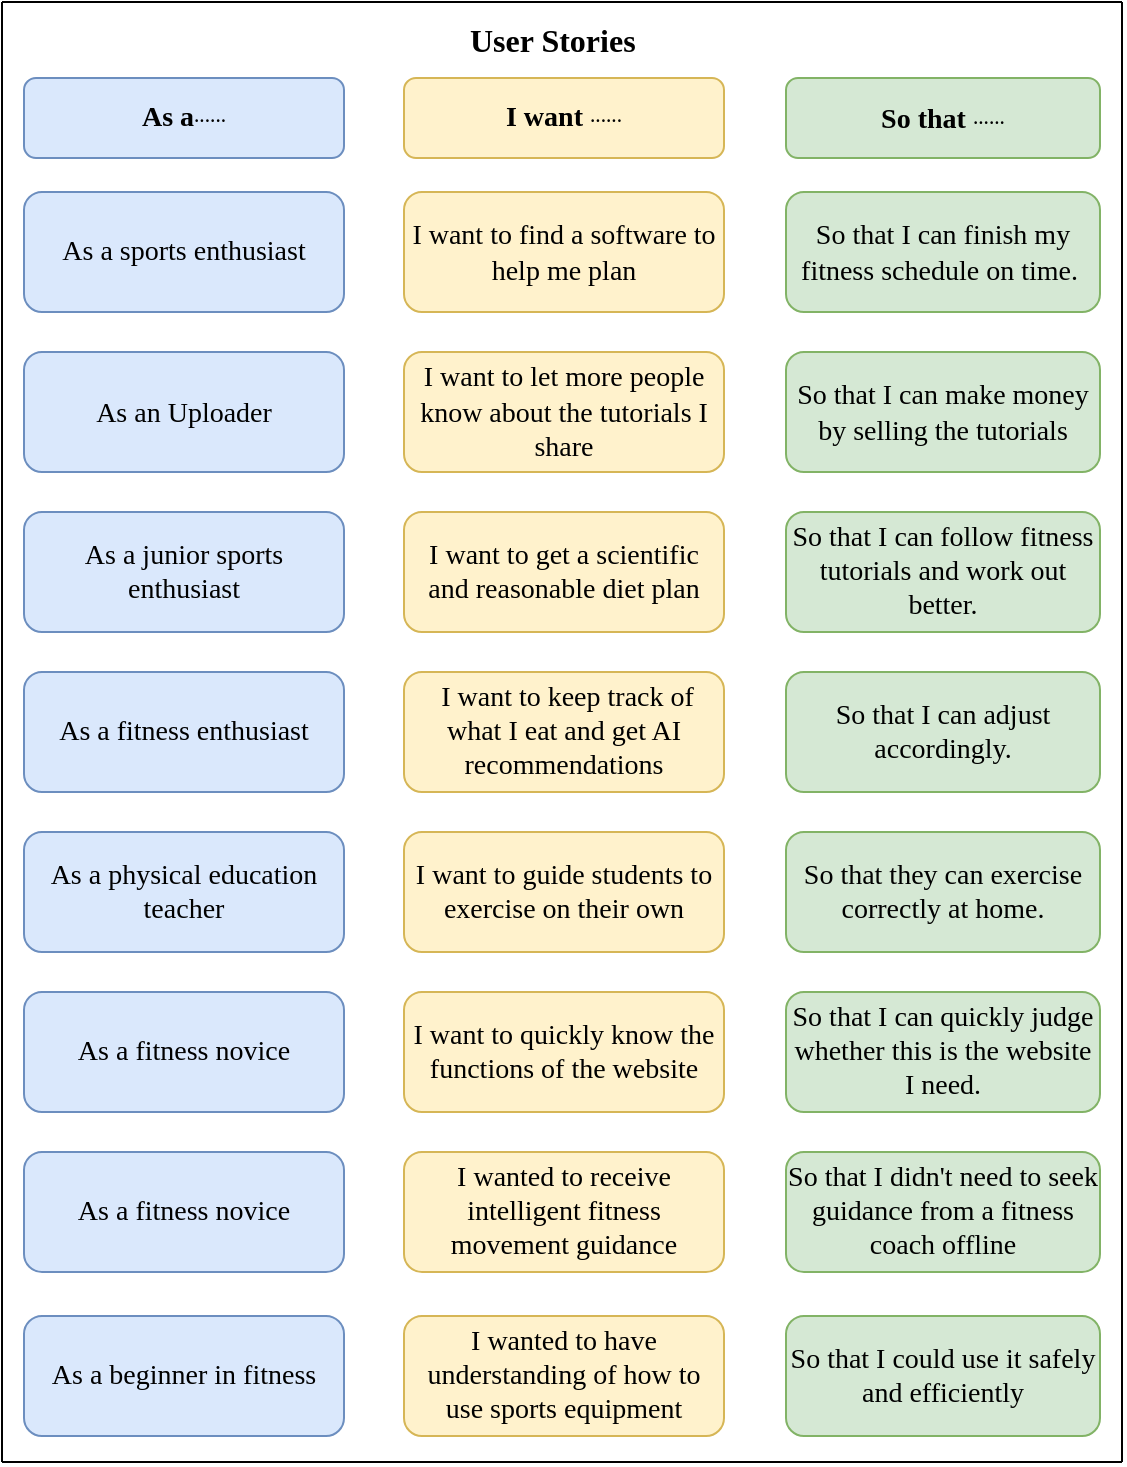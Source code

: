 <mxfile version="24.7.17">
  <diagram name="第 1 页" id="MnPvbFZmLSCmibyHQgyS">
    <mxGraphModel dx="533" dy="927" grid="1" gridSize="10" guides="1" tooltips="1" connect="1" arrows="1" fold="1" page="1" pageScale="1" pageWidth="827" pageHeight="1169" math="0" shadow="0">
      <root>
        <mxCell id="0" />
        <mxCell id="1" parent="0" />
        <mxCell id="M2-GrQPkXwUdI-zRppql-27" value="&lt;p class=&quot;MsoNormal&quot;&gt;&lt;span style=&quot;font-family: &amp;quot;Comic Sans MS&amp;quot;; font-size: 14px;&quot;&gt;As a sports enthusiast&lt;/span&gt;&lt;br&gt;&lt;/p&gt;" style="rounded=1;whiteSpace=wrap;html=1;fillColor=#dae8fc;strokeColor=#6c8ebf;" parent="1" vertex="1">
          <mxGeometry x="871" y="355" width="160" height="60" as="geometry" />
        </mxCell>
        <mxCell id="M2-GrQPkXwUdI-zRppql-28" value="&lt;p class=&quot;MsoNormal&quot;&gt;&lt;span style=&quot;font-size: 10.5pt;&quot;&gt;&lt;font face=&quot;Comic Sans MS&quot;&gt;As an Uploader&lt;/font&gt;&lt;/span&gt;&lt;/p&gt;" style="rounded=1;whiteSpace=wrap;html=1;fillColor=#dae8fc;strokeColor=#6c8ebf;" parent="1" vertex="1">
          <mxGeometry x="871" y="435" width="160" height="60" as="geometry" />
        </mxCell>
        <mxCell id="M2-GrQPkXwUdI-zRppql-29" value="&lt;font style=&quot;font-size: 14px;&quot; face=&quot;Comic Sans MS&quot;&gt;As a fitness enthusiast&lt;/font&gt;" style="rounded=1;whiteSpace=wrap;html=1;fillColor=#dae8fc;strokeColor=#6c8ebf;" parent="1" vertex="1">
          <mxGeometry x="871" y="595" width="160" height="60" as="geometry" />
        </mxCell>
        <mxCell id="M2-GrQPkXwUdI-zRppql-30" value="&lt;font style=&quot;font-size: 14px;&quot; face=&quot;Comic Sans MS&quot;&gt;As a junior sports enthusiast&lt;/font&gt;" style="rounded=1;whiteSpace=wrap;html=1;fillColor=#dae8fc;strokeColor=#6c8ebf;" parent="1" vertex="1">
          <mxGeometry x="871" y="515" width="160" height="60" as="geometry" />
        </mxCell>
        <mxCell id="M2-GrQPkXwUdI-zRppql-31" value="&lt;font face=&quot;Comic Sans MS&quot; style=&quot;font-size: 14px;&quot;&gt;As a fitness novice&lt;/font&gt;" style="rounded=1;whiteSpace=wrap;html=1;fillColor=#dae8fc;strokeColor=#6c8ebf;" parent="1" vertex="1">
          <mxGeometry x="871" y="755" width="160" height="60" as="geometry" />
        </mxCell>
        <mxCell id="M2-GrQPkXwUdI-zRppql-32" value="As a fitness novice" style="rounded=1;whiteSpace=wrap;html=1;fillColor=#dae8fc;strokeColor=#6c8ebf;fontSize=14;fontFamily=Comic Sans MS;" parent="1" vertex="1">
          <mxGeometry x="871" y="835" width="160" height="60" as="geometry" />
        </mxCell>
        <mxCell id="M2-GrQPkXwUdI-zRppql-33" value="&lt;font style=&quot;font-size: 14px;&quot; face=&quot;Comic Sans MS&quot;&gt;As a physical education teacher&lt;/font&gt;" style="rounded=1;whiteSpace=wrap;html=1;fillColor=#dae8fc;strokeColor=#6c8ebf;" parent="1" vertex="1">
          <mxGeometry x="871" y="675" width="160" height="60" as="geometry" />
        </mxCell>
        <mxCell id="M2-GrQPkXwUdI-zRppql-34" value="As a beginner in fitness" style="rounded=1;whiteSpace=wrap;html=1;fillColor=#dae8fc;strokeColor=#6c8ebf;fontSize=14;fontFamily=Comic Sans MS;" parent="1" vertex="1">
          <mxGeometry x="871" y="917" width="160" height="60" as="geometry" />
        </mxCell>
        <mxCell id="M2-GrQPkXwUdI-zRppql-35" value="&lt;p class=&quot;MsoNormal&quot;&gt;&lt;span style=&quot;font-size: 10.5pt;&quot;&gt;&lt;font face=&quot;Comic Sans MS&quot;&gt;I want to find a software to help me plan&lt;/font&gt;&lt;/span&gt;&lt;/p&gt;" style="rounded=1;whiteSpace=wrap;html=1;fillColor=#fff2cc;strokeColor=#d6b656;" parent="1" vertex="1">
          <mxGeometry x="1061" y="355" width="160" height="60" as="geometry" />
        </mxCell>
        <mxCell id="M2-GrQPkXwUdI-zRppql-36" value="&lt;p class=&quot;MsoNormal&quot;&gt;&lt;span style=&quot;font-size: 10.5pt;&quot;&gt;&lt;font face=&quot;Comic Sans MS&quot;&gt;I want to let more people know about the tutorials I share&lt;/font&gt;&lt;/span&gt;&lt;/p&gt;" style="rounded=1;whiteSpace=wrap;html=1;fillColor=#fff2cc;strokeColor=#d6b656;" parent="1" vertex="1">
          <mxGeometry x="1061" y="435" width="160" height="60" as="geometry" />
        </mxCell>
        <mxCell id="M2-GrQPkXwUdI-zRppql-37" value="&lt;font style=&quot;font-size: 14px;&quot; face=&quot;Comic Sans MS&quot;&gt;&amp;nbsp;I want to keep track of what I eat and get AI recommendations&lt;/font&gt;" style="rounded=1;whiteSpace=wrap;html=1;fillColor=#fff2cc;strokeColor=#d6b656;" parent="1" vertex="1">
          <mxGeometry x="1061" y="595" width="160" height="60" as="geometry" />
        </mxCell>
        <mxCell id="M2-GrQPkXwUdI-zRppql-38" value="&lt;font style=&quot;font-size: 14px;&quot; face=&quot;Comic Sans MS&quot;&gt;I want to get a scientific and reasonable diet plan&lt;/font&gt;" style="rounded=1;whiteSpace=wrap;html=1;fillColor=#fff2cc;strokeColor=#d6b656;" parent="1" vertex="1">
          <mxGeometry x="1061" y="515" width="160" height="60" as="geometry" />
        </mxCell>
        <mxCell id="M2-GrQPkXwUdI-zRppql-39" value="&lt;font face=&quot;Comic Sans MS&quot; style=&quot;font-size: 14px;&quot;&gt;I want to quickly know the functions of the website&lt;/font&gt;" style="rounded=1;whiteSpace=wrap;html=1;fillColor=#fff2cc;strokeColor=#d6b656;" parent="1" vertex="1">
          <mxGeometry x="1061" y="755" width="160" height="60" as="geometry" />
        </mxCell>
        <mxCell id="M2-GrQPkXwUdI-zRppql-40" value="I wanted to receive intelligent fitness movement guidance" style="rounded=1;whiteSpace=wrap;html=1;fillColor=#fff2cc;strokeColor=#d6b656;fontSize=14;fontFamily=Comic Sans MS;" parent="1" vertex="1">
          <mxGeometry x="1061" y="835" width="160" height="60" as="geometry" />
        </mxCell>
        <mxCell id="M2-GrQPkXwUdI-zRppql-41" value="&lt;font style=&quot;font-size: 14px;&quot; face=&quot;Comic Sans MS&quot;&gt;I want to guide students to exercise on their own&lt;/font&gt;" style="rounded=1;whiteSpace=wrap;html=1;fillColor=#fff2cc;strokeColor=#d6b656;" parent="1" vertex="1">
          <mxGeometry x="1061" y="675" width="160" height="60" as="geometry" />
        </mxCell>
        <mxCell id="M2-GrQPkXwUdI-zRppql-42" value="I wanted to have understanding of how to use sports equipment" style="rounded=1;whiteSpace=wrap;html=1;fillColor=#fff2cc;strokeColor=#d6b656;fontSize=14;fontFamily=Comic Sans MS;" parent="1" vertex="1">
          <mxGeometry x="1061" y="917" width="160" height="60" as="geometry" />
        </mxCell>
        <mxCell id="M2-GrQPkXwUdI-zRppql-43" value="&lt;p class=&quot;MsoNormal&quot;&gt;&lt;span style=&quot;font-size: 10.5pt;&quot;&gt;&lt;font face=&quot;Comic Sans MS&quot;&gt;So that I can finish my fitness schedule on time.&amp;nbsp;&lt;/font&gt;&lt;/span&gt;&lt;span style=&quot;mso-spacerun:&#39;yes&#39;;font-family:Calibri;mso-fareast-font-family:宋体;&lt;br/&gt;mso-bidi-font-family:&#39;Times New Roman&#39;;font-size:10.5pt;mso-font-kerning:1.0pt;&quot;&gt;&lt;/span&gt;&lt;/p&gt;" style="rounded=1;whiteSpace=wrap;html=1;fillColor=#d5e8d4;strokeColor=#82b366;" parent="1" vertex="1">
          <mxGeometry x="1252" y="355" width="157" height="60" as="geometry" />
        </mxCell>
        <mxCell id="M2-GrQPkXwUdI-zRppql-44" value="&lt;p class=&quot;MsoNormal&quot;&gt;&lt;span style=&quot;font-size: 10.5pt;&quot;&gt;&lt;font face=&quot;Comic Sans MS&quot;&gt;So that I can make money by selling the tutorials&lt;/font&gt;&lt;/span&gt;&lt;span style=&quot;mso-spacerun:&#39;yes&#39;;font-family:Calibri;mso-fareast-font-family:宋体;&lt;br/&gt;mso-bidi-font-family:&#39;Times New Roman&#39;;font-size:10.5pt;mso-font-kerning:1.0pt;&quot;&gt;&lt;/span&gt;&lt;/p&gt;" style="rounded=1;whiteSpace=wrap;html=1;fillColor=#d5e8d4;strokeColor=#82b366;" parent="1" vertex="1">
          <mxGeometry x="1252" y="435" width="157" height="60" as="geometry" />
        </mxCell>
        <mxCell id="M2-GrQPkXwUdI-zRppql-45" value="&lt;font style=&quot;font-size: 14px;&quot; face=&quot;Comic Sans MS&quot;&gt;So that I can adjust accordingly.&lt;/font&gt;" style="rounded=1;whiteSpace=wrap;html=1;fillColor=#d5e8d4;strokeColor=#82b366;" parent="1" vertex="1">
          <mxGeometry x="1252" y="595" width="157" height="60" as="geometry" />
        </mxCell>
        <mxCell id="M2-GrQPkXwUdI-zRppql-46" value="&lt;font style=&quot;font-size: 14px;&quot; face=&quot;Comic Sans MS&quot;&gt;So that I can follow fitness tutorials and work out better.&lt;/font&gt;" style="rounded=1;whiteSpace=wrap;html=1;fillColor=#d5e8d4;strokeColor=#82b366;" parent="1" vertex="1">
          <mxGeometry x="1252" y="515" width="157" height="60" as="geometry" />
        </mxCell>
        <mxCell id="M2-GrQPkXwUdI-zRppql-47" value="&lt;font face=&quot;Comic Sans MS&quot; style=&quot;font-size: 14px;&quot;&gt;So that I can quickly judge whether this is the website I need.&lt;/font&gt;" style="rounded=1;whiteSpace=wrap;html=1;fillColor=#d5e8d4;strokeColor=#82b366;" parent="1" vertex="1">
          <mxGeometry x="1252" y="755" width="157" height="60" as="geometry" />
        </mxCell>
        <mxCell id="M2-GrQPkXwUdI-zRppql-48" value="So that I didn&#39;t need to seek guidance from a fitness coach offline" style="rounded=1;whiteSpace=wrap;html=1;fillColor=#d5e8d4;strokeColor=#82b366;fontSize=14;fontFamily=Comic Sans MS;" parent="1" vertex="1">
          <mxGeometry x="1252" y="835" width="157" height="60" as="geometry" />
        </mxCell>
        <mxCell id="M2-GrQPkXwUdI-zRppql-49" value="&lt;font face=&quot;Comic Sans MS&quot; style=&quot;font-size: 14px;&quot;&gt;So that they can exercise correctly at home.&lt;/font&gt;" style="rounded=1;whiteSpace=wrap;html=1;fillColor=#d5e8d4;strokeColor=#82b366;" parent="1" vertex="1">
          <mxGeometry x="1252" y="675" width="157" height="60" as="geometry" />
        </mxCell>
        <mxCell id="M2-GrQPkXwUdI-zRppql-50" value="So that I could use it safely and efficiently" style="rounded=1;whiteSpace=wrap;html=1;fillColor=#d5e8d4;strokeColor=#82b366;fontSize=14;fontFamily=Comic Sans MS;" parent="1" vertex="1">
          <mxGeometry x="1252" y="917" width="157" height="60" as="geometry" />
        </mxCell>
        <mxCell id="M2-GrQPkXwUdI-zRppql-51" value="&lt;span style=&quot;color: rgb(0, 0, 0); font-family: &amp;quot;Comic Sans MS&amp;quot;; font-style: normal; font-variant-ligatures: normal; font-variant-caps: normal; letter-spacing: normal; orphans: 2; text-align: center; text-indent: 0px; text-transform: none; widows: 2; word-spacing: 0px; -webkit-text-stroke-width: 0px; white-space: normal; text-decoration-thickness: initial; text-decoration-style: initial; text-decoration-color: initial; float: none; display: inline !important;&quot;&gt;&lt;b style=&quot;&quot;&gt;&lt;font style=&quot;font-size: 16px;&quot;&gt;User Stories&lt;/font&gt;&lt;/b&gt;&lt;/span&gt;" style="text;whiteSpace=wrap;html=1;" parent="1" vertex="1">
          <mxGeometry x="1092" y="263" width="180" height="40" as="geometry" />
        </mxCell>
        <mxCell id="M2-GrQPkXwUdI-zRppql-52" value="&lt;p class=&quot;MsoNormal&quot;&gt;&lt;span style=&quot;font-family: &amp;quot;Comic Sans MS&amp;quot;; font-size: 14px;&quot;&gt;As a&lt;/span&gt;&lt;span style=&quot;font-family: 宋体; background-color: initial;&quot;&gt;&lt;font style=&quot;font-size: 8px;&quot;&gt;··&lt;/font&gt;&lt;/span&gt;&lt;span style=&quot;font-family: 宋体; font-size: 8px; background-color: initial;&quot;&gt;···&lt;/span&gt;&lt;span style=&quot;font-size: 8px; background-color: initial; font-family: 宋体;&quot;&gt;·&lt;/span&gt;&lt;/p&gt;&lt;p class=&quot;MsoNormal&quot;&gt;&lt;span style=&quot;mso-spacerun:&#39;yes&#39;;font-family:Calibri;mso-fareast-font-family:宋体;&lt;br/&gt;mso-bidi-font-family:&#39;Times New Roman&#39;;font-size:10.5pt;mso-font-kerning:1.0pt;&quot;&gt;&lt;/span&gt;&lt;/p&gt;" style="rounded=1;whiteSpace=wrap;html=1;fillColor=#dae8fc;strokeColor=#6c8ebf;fontStyle=1" parent="1" vertex="1">
          <mxGeometry x="871" y="298" width="160" height="40" as="geometry" />
        </mxCell>
        <mxCell id="M2-GrQPkXwUdI-zRppql-54" value="&lt;p class=&quot;MsoNormal&quot;&gt;&lt;font face=&quot;Comic Sans MS&quot;&gt;&lt;span style=&quot;font-size: 14px;&quot;&gt;I want&amp;nbsp;&lt;/span&gt;&lt;/font&gt;&lt;span style=&quot;background-color: initial; font-family: 宋体;&quot;&gt;&lt;font style=&quot;font-size: 8px;&quot;&gt;··&lt;/font&gt;&lt;/span&gt;&lt;span style=&quot;background-color: initial; font-family: 宋体; font-size: 8px;&quot;&gt;···&lt;/span&gt;&lt;span style=&quot;background-color: initial; font-size: 8px; font-family: 宋体;&quot;&gt;·&lt;/span&gt;&lt;/p&gt;" style="rounded=1;whiteSpace=wrap;html=1;fillColor=#fff2cc;strokeColor=#d6b656;fontStyle=1" parent="1" vertex="1">
          <mxGeometry x="1061" y="298" width="160" height="40" as="geometry" />
        </mxCell>
        <mxCell id="M2-GrQPkXwUdI-zRppql-55" value="&lt;p class=&quot;MsoNormal&quot;&gt;&lt;span style=&quot;font-size: 10.5pt;&quot;&gt;&lt;font face=&quot;Comic Sans MS&quot;&gt;So that&amp;nbsp;&lt;/font&gt;&lt;/span&gt;&lt;span style=&quot;mso-spacerun:&#39;yes&#39;;font-family:Calibri;mso-fareast-font-family:宋体;&lt;br/&gt;mso-bidi-font-family:&#39;Times New Roman&#39;;font-size:10.5pt;mso-font-kerning:1.0pt;&quot;&gt;&lt;/span&gt;&lt;span style=&quot;background-color: initial; font-family: 宋体;&quot;&gt;&lt;font style=&quot;font-size: 8px;&quot;&gt;··&lt;/font&gt;&lt;/span&gt;&lt;span style=&quot;background-color: initial; font-family: 宋体; font-size: 8px;&quot;&gt;···&lt;/span&gt;&lt;span style=&quot;background-color: initial; font-size: 8px; font-family: 宋体;&quot;&gt;·&lt;/span&gt;&lt;/p&gt;" style="rounded=1;whiteSpace=wrap;html=1;fillColor=#d5e8d4;strokeColor=#82b366;fontStyle=1" parent="1" vertex="1">
          <mxGeometry x="1252" y="298" width="157" height="40" as="geometry" />
        </mxCell>
        <mxCell id="-6ipvQbv79SMLH3-SUa8-1" value="" style="endArrow=none;html=1;rounded=0;" edge="1" parent="1">
          <mxGeometry width="50" height="50" relative="1" as="geometry">
            <mxPoint x="860" y="260" as="sourcePoint" />
            <mxPoint x="1420" y="260" as="targetPoint" />
          </mxGeometry>
        </mxCell>
        <mxCell id="-6ipvQbv79SMLH3-SUa8-2" value="" style="endArrow=none;html=1;rounded=0;" edge="1" parent="1">
          <mxGeometry width="50" height="50" relative="1" as="geometry">
            <mxPoint x="860" y="990" as="sourcePoint" />
            <mxPoint x="1420" y="990" as="targetPoint" />
          </mxGeometry>
        </mxCell>
        <mxCell id="-6ipvQbv79SMLH3-SUa8-3" value="" style="endArrow=none;html=1;rounded=0;" edge="1" parent="1">
          <mxGeometry width="50" height="50" relative="1" as="geometry">
            <mxPoint x="860" y="260" as="sourcePoint" />
            <mxPoint x="860" y="990" as="targetPoint" />
          </mxGeometry>
        </mxCell>
        <mxCell id="-6ipvQbv79SMLH3-SUa8-4" value="" style="endArrow=none;html=1;rounded=0;" edge="1" parent="1">
          <mxGeometry width="50" height="50" relative="1" as="geometry">
            <mxPoint x="1420" y="990" as="sourcePoint" />
            <mxPoint x="1420" y="260" as="targetPoint" />
          </mxGeometry>
        </mxCell>
      </root>
    </mxGraphModel>
  </diagram>
</mxfile>
